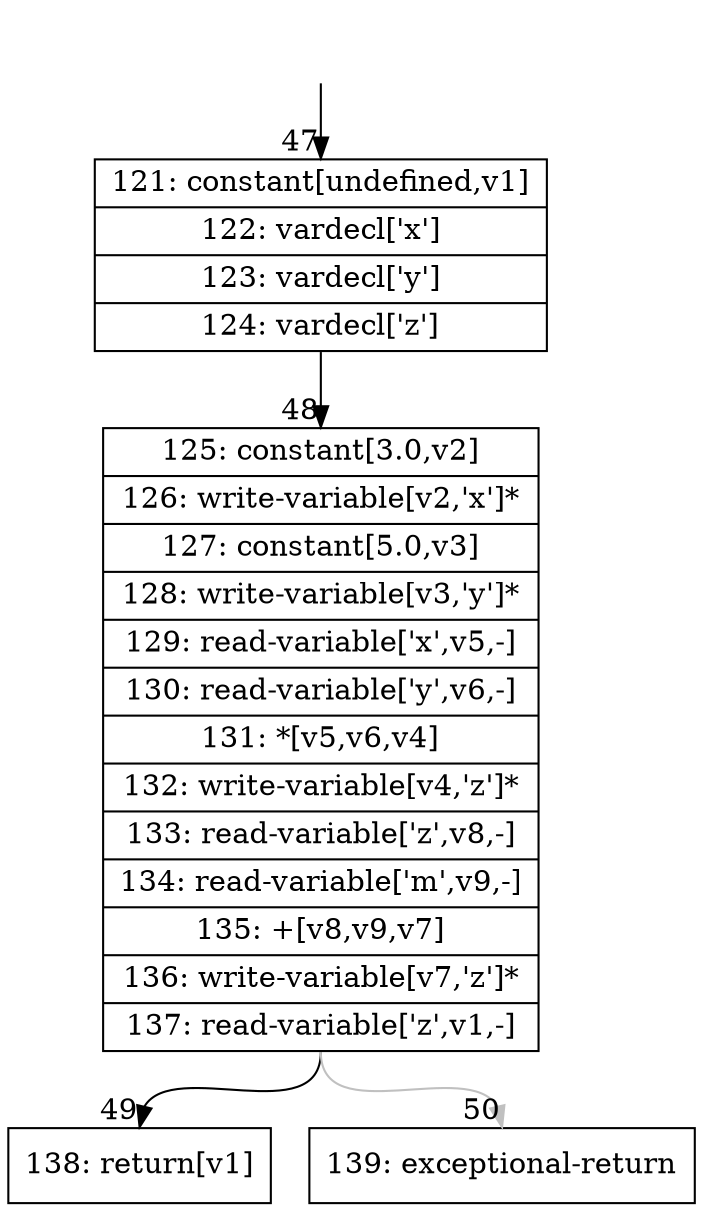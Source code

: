 digraph {
rankdir="TD"
BB_entry3[shape=none,label=""];
BB_entry3 -> BB47 [tailport=s, headport=n, headlabel="    47"]
BB47 [shape=record label="{121: constant[undefined,v1]|122: vardecl['x']|123: vardecl['y']|124: vardecl['z']}" ] 
BB47 -> BB48 [tailport=s, headport=n, headlabel="      48"]
BB48 [shape=record label="{125: constant[3.0,v2]|126: write-variable[v2,'x']*|127: constant[5.0,v3]|128: write-variable[v3,'y']*|129: read-variable['x',v5,-]|130: read-variable['y',v6,-]|131: *[v5,v6,v4]|132: write-variable[v4,'z']*|133: read-variable['z',v8,-]|134: read-variable['m',v9,-]|135: +[v8,v9,v7]|136: write-variable[v7,'z']*|137: read-variable['z',v1,-]}" ] 
BB48 -> BB49 [tailport=s, headport=n, headlabel="      49"]
BB48 -> BB50 [tailport=s, headport=n, color=gray, headlabel="      50"]
BB49 [shape=record label="{138: return[v1]}" ] 
BB50 [shape=record label="{139: exceptional-return}" ] 
}
